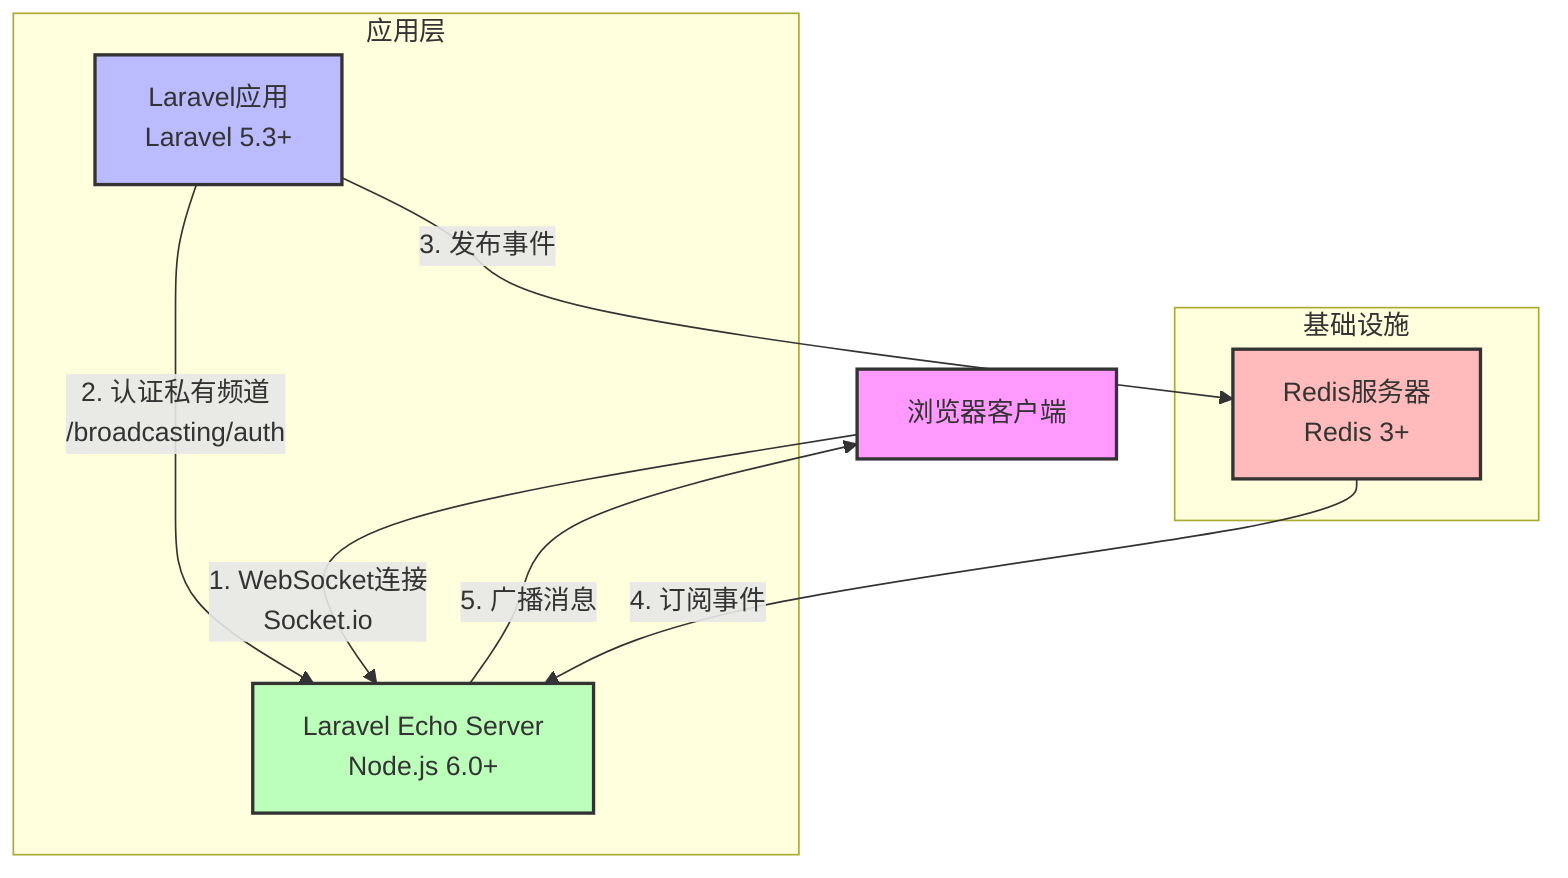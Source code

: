 graph TD
    Client[浏览器客户端]
    Laravel[Laravel应用 <br/> Laravel 5.3+]
    Echo[Laravel Echo Server <br/> Node.js 6.0+]
    Redis[Redis服务器 <br/> Redis 3+]
    
    Client -->|1. WebSocket连接<br/>Socket.io| Echo
    Laravel -->|2. 认证私有频道<br/>/broadcasting/auth| Echo
    Laravel -->|3. 发布事件| Redis
    Redis -->|4. 订阅事件| Echo
    Echo -->|5. 广播消息| Client

    subgraph 基础设施
        Redis
    end
    
    subgraph 应用层
        Laravel
        Echo
    end

    style Client fill:#f9f,stroke:#333,stroke-width:2px
    style Laravel fill:#bbf,stroke:#333,stroke-width:2px
    style Echo fill:#bfb,stroke:#333,stroke-width:2px
    style Redis fill:#fbb,stroke:#333,stroke-width:2px